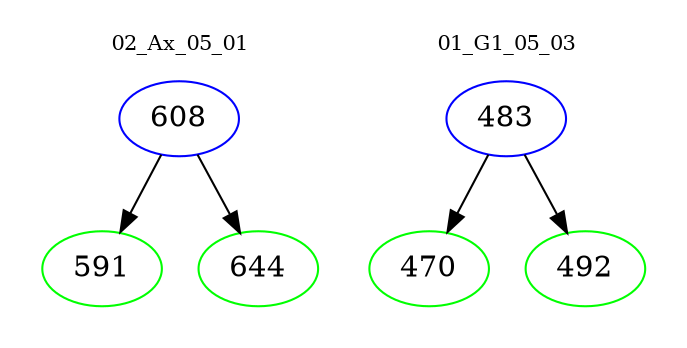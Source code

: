 digraph{
subgraph cluster_0 {
color = white
label = "02_Ax_05_01";
fontsize=10;
T0_608 [label="608", color="blue"]
T0_608 -> T0_591 [color="black"]
T0_591 [label="591", color="green"]
T0_608 -> T0_644 [color="black"]
T0_644 [label="644", color="green"]
}
subgraph cluster_1 {
color = white
label = "01_G1_05_03";
fontsize=10;
T1_483 [label="483", color="blue"]
T1_483 -> T1_470 [color="black"]
T1_470 [label="470", color="green"]
T1_483 -> T1_492 [color="black"]
T1_492 [label="492", color="green"]
}
}
